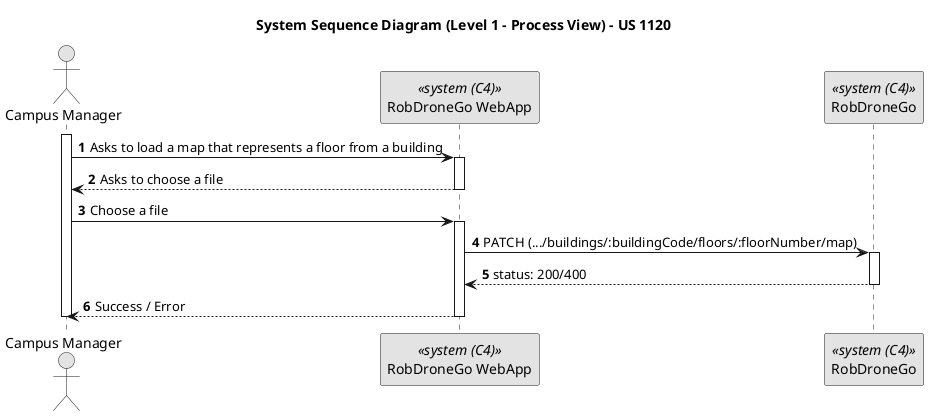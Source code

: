 @startuml
skinparam monochrome true
skinparam packageStyle rectangle
skinparam shadowing false

title System Sequence Diagram (Level 1 - Process View) - US 1120
autonumber

Actor "Campus Manager" as campusManager
participant "RobDroneGo WebApp" as WebSite <<system (C4)>>
participant "RobDroneGo" as Sistema <<system (C4)>>

activate campusManager
    campusManager -> WebSite : Asks to load a map that represents a floor from a building
    activate WebSite
        WebSite --> campusManager : Asks to choose a file
    deactivate WebSite

    campusManager -> WebSite : Choose a file
    activate WebSite
        WebSite -> Sistema : PATCH (.../buildings/:buildingCode/floors/:floorNumber/map)
        activate Sistema
            WebSite <-- Sistema : status: 200/400
        deactivate Sistema

        WebSite --> campusManager : Success / Error
    deactivate WebSite
deactivate campusManager

@enduml
